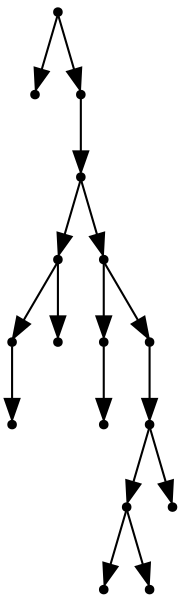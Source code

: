 digraph {
  16 [shape=point];
  0 [shape=point];
  15 [shape=point];
  14 [shape=point];
  4 [shape=point];
  2 [shape=point];
  1 [shape=point];
  3 [shape=point];
  13 [shape=point];
  6 [shape=point];
  5 [shape=point];
  12 [shape=point];
  11 [shape=point];
  9 [shape=point];
  7 [shape=point];
  8 [shape=point];
  10 [shape=point];
16 -> 0;
16 -> 15;
15 -> 14;
14 -> 4;
4 -> 2;
2 -> 1;
4 -> 3;
14 -> 13;
13 -> 6;
6 -> 5;
13 -> 12;
12 -> 11;
11 -> 9;
9 -> 7;
9 -> 8;
11 -> 10;
}
